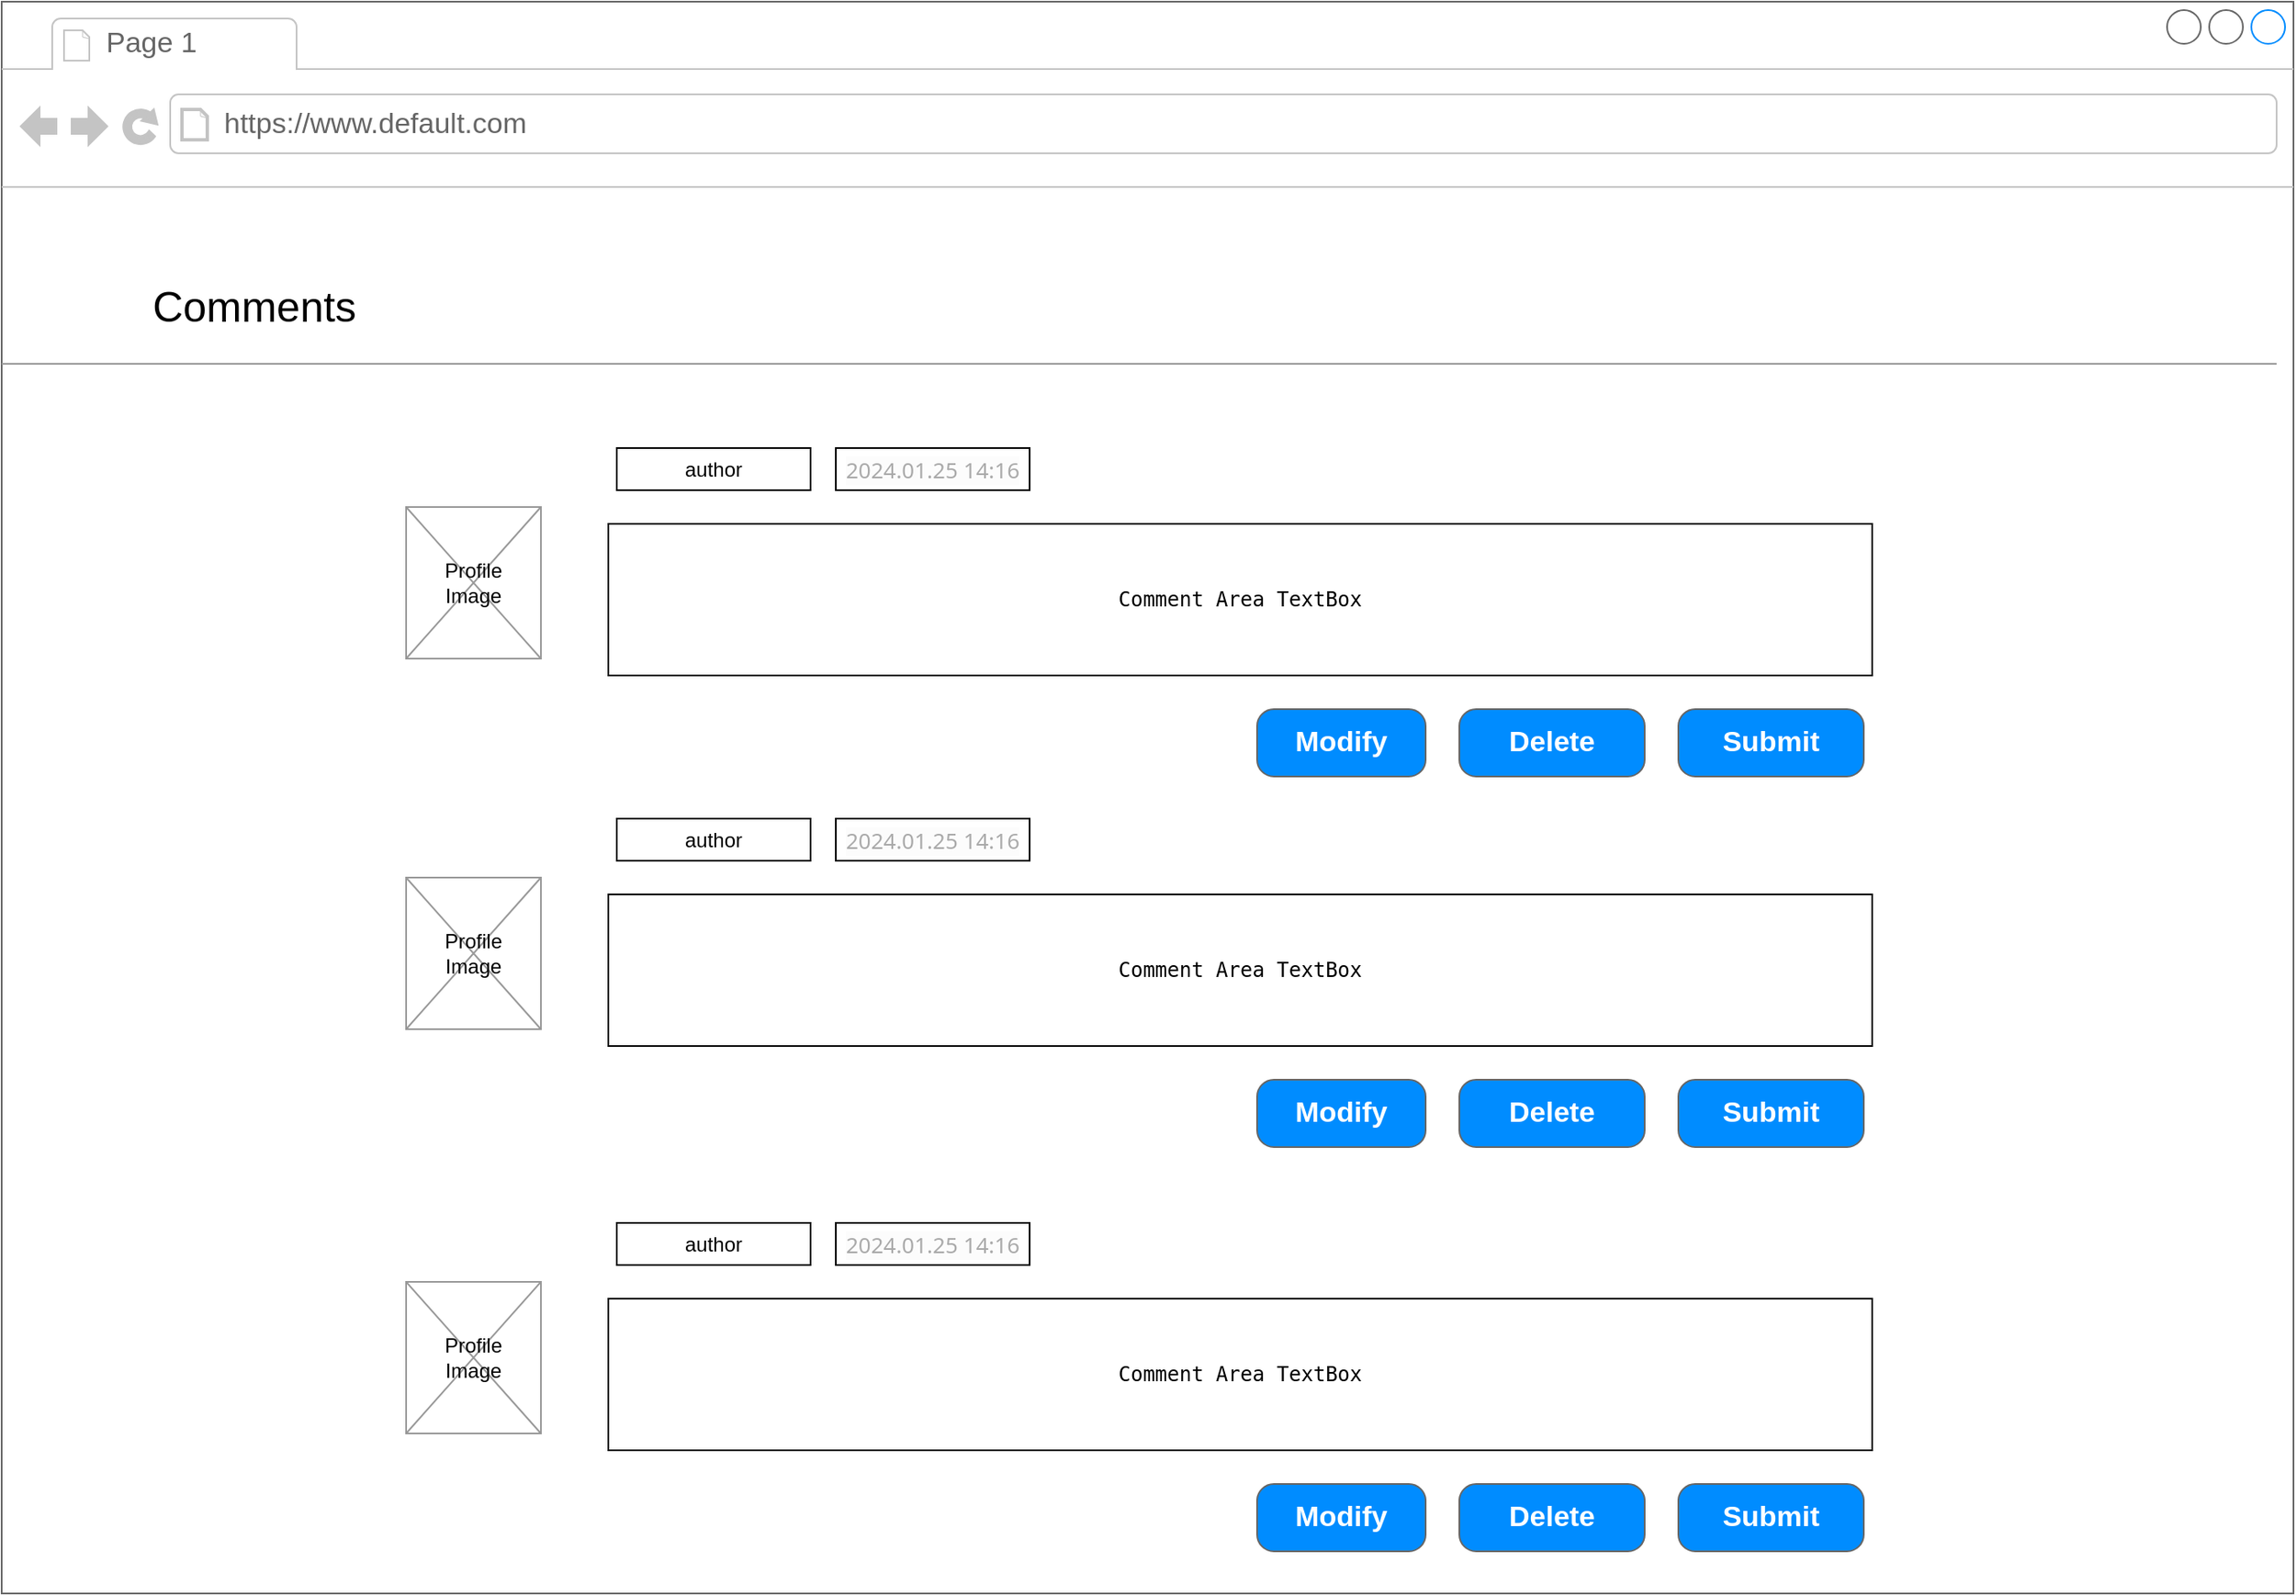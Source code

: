 <mxfile version="24.7.5">
  <diagram name="Page-1" id="2cc2dc42-3aac-f2a9-1cec-7a8b7cbee084">
    <mxGraphModel dx="934" dy="1040" grid="1" gridSize="10" guides="1" tooltips="1" connect="1" arrows="1" fold="1" page="1" pageScale="1" pageWidth="1100" pageHeight="850" background="none" math="0" shadow="0">
      <root>
        <mxCell id="0" />
        <mxCell id="1" parent="0" />
        <mxCell id="7026571954dc6520-1" value="" style="strokeWidth=1;shadow=0;dashed=0;align=center;html=1;shape=mxgraph.mockup.containers.browserWindow;rSize=0;strokeColor=#666666;mainText=,;recursiveResize=0;rounded=0;labelBackgroundColor=none;fontFamily=Verdana;fontSize=12" parent="1" vertex="1">
          <mxGeometry x="20" y="15" width="1360" height="945" as="geometry" />
        </mxCell>
        <mxCell id="7026571954dc6520-2" value="Page 1" style="strokeWidth=1;shadow=0;dashed=0;align=center;html=1;shape=mxgraph.mockup.containers.anchor;fontSize=17;fontColor=#666666;align=left;" parent="7026571954dc6520-1" vertex="1">
          <mxGeometry x="60" y="12" width="110" height="26" as="geometry" />
        </mxCell>
        <mxCell id="7026571954dc6520-3" value="https://www.default.com" style="strokeWidth=1;shadow=0;dashed=0;align=center;html=1;shape=mxgraph.mockup.containers.anchor;rSize=0;fontSize=17;fontColor=#666666;align=left;" parent="7026571954dc6520-1" vertex="1">
          <mxGeometry x="130" y="60" width="250" height="26" as="geometry" />
        </mxCell>
        <mxCell id="7026571954dc6520-21" value="" style="verticalLabelPosition=bottom;shadow=0;dashed=0;align=center;html=1;verticalAlign=top;strokeWidth=1;shape=mxgraph.mockup.markup.line;strokeColor=#999999;rounded=0;labelBackgroundColor=none;fillColor=#ffffff;fontFamily=Verdana;fontSize=12;fontColor=#000000;" parent="7026571954dc6520-1" vertex="1">
          <mxGeometry y="205" width="1350" height="20" as="geometry" />
        </mxCell>
        <mxCell id="7026571954dc6520-17" value="&lt;pre data-ke-type=&quot;codeblock&quot;&gt;&lt;br&gt;&lt;/pre&gt;" style="text;spacingTop=-5;whiteSpace=wrap;html=1;align=left;fontSize=12;fontFamily=Helvetica;fillColor=none;strokeColor=none;rounded=0;shadow=1;labelBackgroundColor=none;" parent="7026571954dc6520-1" vertex="1">
          <mxGeometry x="180" y="395" width="740" height="120" as="geometry" />
        </mxCell>
        <mxCell id="W8yCb6-o_cgSvQj_zucy-60" value="" style="group" vertex="1" connectable="0" parent="7026571954dc6520-1">
          <mxGeometry x="240" y="265" width="870" height="195" as="geometry" />
        </mxCell>
        <mxCell id="W8yCb6-o_cgSvQj_zucy-1" value="&lt;pre style=&quot;text-align: left;&quot; data-ke-type=&quot;codeblock&quot;&gt;Comment Area TextBox&lt;/pre&gt;" style="rounded=0;whiteSpace=wrap;html=1;" vertex="1" parent="W8yCb6-o_cgSvQj_zucy-60">
          <mxGeometry x="120" y="45" width="750" height="90" as="geometry" />
        </mxCell>
        <mxCell id="W8yCb6-o_cgSvQj_zucy-24" value="" style="group" vertex="1" connectable="0" parent="W8yCb6-o_cgSvQj_zucy-60">
          <mxGeometry width="870" height="195" as="geometry" />
        </mxCell>
        <mxCell id="7026571954dc6520-22" value="&lt;div&gt;&lt;/div&gt;" style="verticalLabelPosition=bottom;shadow=0;dashed=0;align=center;html=1;verticalAlign=top;strokeWidth=1;shape=mxgraph.mockup.graphics.simpleIcon;strokeColor=#999999;fillColor=#ffffff;rounded=0;labelBackgroundColor=none;fontFamily=Verdana;fontSize=12;fontColor=#000000;" parent="W8yCb6-o_cgSvQj_zucy-24" vertex="1">
          <mxGeometry y="35" width="80" height="90" as="geometry" />
        </mxCell>
        <mxCell id="W8yCb6-o_cgSvQj_zucy-2" value="Profile Image" style="text;html=1;align=center;verticalAlign=middle;whiteSpace=wrap;rounded=0;" vertex="1" parent="W8yCb6-o_cgSvQj_zucy-24">
          <mxGeometry x="10" y="65" width="60" height="30" as="geometry" />
        </mxCell>
        <mxCell id="W8yCb6-o_cgSvQj_zucy-3" value="Modify" style="strokeWidth=1;shadow=0;dashed=0;align=center;html=1;shape=mxgraph.mockup.buttons.button;strokeColor=#666666;fontColor=#ffffff;mainText=;buttonStyle=round;fontSize=17;fontStyle=1;fillColor=#008cff;whiteSpace=wrap;" vertex="1" parent="W8yCb6-o_cgSvQj_zucy-24">
          <mxGeometry x="505" y="155" width="100" height="40" as="geometry" />
        </mxCell>
        <mxCell id="W8yCb6-o_cgSvQj_zucy-5" value="Submit" style="strokeWidth=1;shadow=0;dashed=0;align=center;html=1;shape=mxgraph.mockup.buttons.button;strokeColor=#666666;fontColor=#ffffff;mainText=;buttonStyle=round;fontSize=17;fontStyle=1;fillColor=#008cff;whiteSpace=wrap;" vertex="1" parent="W8yCb6-o_cgSvQj_zucy-24">
          <mxGeometry x="755" y="155" width="110" height="40" as="geometry" />
        </mxCell>
        <mxCell id="W8yCb6-o_cgSvQj_zucy-4" value="Delete" style="strokeWidth=1;shadow=0;dashed=0;align=center;html=1;shape=mxgraph.mockup.buttons.button;strokeColor=#666666;fontColor=#ffffff;mainText=;buttonStyle=round;fontSize=17;fontStyle=1;fillColor=#008cff;whiteSpace=wrap;" vertex="1" parent="W8yCb6-o_cgSvQj_zucy-24">
          <mxGeometry x="625" y="155" width="110" height="40" as="geometry" />
        </mxCell>
        <mxCell id="W8yCb6-o_cgSvQj_zucy-6" value="author" style="rounded=0;whiteSpace=wrap;html=1;" vertex="1" parent="W8yCb6-o_cgSvQj_zucy-24">
          <mxGeometry x="125" width="115" height="25" as="geometry" />
        </mxCell>
        <mxCell id="W8yCb6-o_cgSvQj_zucy-8" value="&lt;span style=&quot;color: rgb(170, 170, 170); font-family: &amp;quot;Noto Sans&amp;quot;, sans-serif; font-style: normal; font-variant-ligatures: normal; font-variant-caps: normal; font-weight: 400; letter-spacing: normal; orphans: 2; text-align: left; text-indent: 0px; text-transform: none; widows: 2; word-spacing: 0px; -webkit-text-stroke-width: 0px; white-space: normal; background-color: rgb(252, 252, 252); text-decoration-thickness: initial; text-decoration-style: initial; text-decoration-color: initial; float: none; display: inline !important;&quot;&gt;&lt;font style=&quot;font-size: 13px;&quot;&gt;2024.01.25 14:16&lt;/font&gt;&lt;/span&gt;" style="rounded=0;whiteSpace=wrap;html=1;" vertex="1" parent="W8yCb6-o_cgSvQj_zucy-24">
          <mxGeometry x="255" width="115" height="25" as="geometry" />
        </mxCell>
        <mxCell id="W8yCb6-o_cgSvQj_zucy-61" value="" style="group" vertex="1" connectable="0" parent="7026571954dc6520-1">
          <mxGeometry x="240" y="485" width="870" height="195" as="geometry" />
        </mxCell>
        <mxCell id="W8yCb6-o_cgSvQj_zucy-62" value="&lt;pre style=&quot;text-align: left;&quot; data-ke-type=&quot;codeblock&quot;&gt;Comment Area TextBox&lt;/pre&gt;" style="rounded=0;whiteSpace=wrap;html=1;" vertex="1" parent="W8yCb6-o_cgSvQj_zucy-61">
          <mxGeometry x="120" y="45" width="750" height="90" as="geometry" />
        </mxCell>
        <mxCell id="W8yCb6-o_cgSvQj_zucy-63" value="" style="group" vertex="1" connectable="0" parent="W8yCb6-o_cgSvQj_zucy-61">
          <mxGeometry width="870" height="195" as="geometry" />
        </mxCell>
        <mxCell id="W8yCb6-o_cgSvQj_zucy-64" value="&lt;div&gt;&lt;/div&gt;" style="verticalLabelPosition=bottom;shadow=0;dashed=0;align=center;html=1;verticalAlign=top;strokeWidth=1;shape=mxgraph.mockup.graphics.simpleIcon;strokeColor=#999999;fillColor=#ffffff;rounded=0;labelBackgroundColor=none;fontFamily=Verdana;fontSize=12;fontColor=#000000;" vertex="1" parent="W8yCb6-o_cgSvQj_zucy-63">
          <mxGeometry y="35" width="80" height="90" as="geometry" />
        </mxCell>
        <mxCell id="W8yCb6-o_cgSvQj_zucy-65" value="Profile Image" style="text;html=1;align=center;verticalAlign=middle;whiteSpace=wrap;rounded=0;" vertex="1" parent="W8yCb6-o_cgSvQj_zucy-63">
          <mxGeometry x="10" y="65" width="60" height="30" as="geometry" />
        </mxCell>
        <mxCell id="W8yCb6-o_cgSvQj_zucy-66" value="Modify" style="strokeWidth=1;shadow=0;dashed=0;align=center;html=1;shape=mxgraph.mockup.buttons.button;strokeColor=#666666;fontColor=#ffffff;mainText=;buttonStyle=round;fontSize=17;fontStyle=1;fillColor=#008cff;whiteSpace=wrap;" vertex="1" parent="W8yCb6-o_cgSvQj_zucy-63">
          <mxGeometry x="505" y="155" width="100" height="40" as="geometry" />
        </mxCell>
        <mxCell id="W8yCb6-o_cgSvQj_zucy-67" value="Submit" style="strokeWidth=1;shadow=0;dashed=0;align=center;html=1;shape=mxgraph.mockup.buttons.button;strokeColor=#666666;fontColor=#ffffff;mainText=;buttonStyle=round;fontSize=17;fontStyle=1;fillColor=#008cff;whiteSpace=wrap;" vertex="1" parent="W8yCb6-o_cgSvQj_zucy-63">
          <mxGeometry x="755" y="155" width="110" height="40" as="geometry" />
        </mxCell>
        <mxCell id="W8yCb6-o_cgSvQj_zucy-68" value="Delete" style="strokeWidth=1;shadow=0;dashed=0;align=center;html=1;shape=mxgraph.mockup.buttons.button;strokeColor=#666666;fontColor=#ffffff;mainText=;buttonStyle=round;fontSize=17;fontStyle=1;fillColor=#008cff;whiteSpace=wrap;" vertex="1" parent="W8yCb6-o_cgSvQj_zucy-63">
          <mxGeometry x="625" y="155" width="110" height="40" as="geometry" />
        </mxCell>
        <mxCell id="W8yCb6-o_cgSvQj_zucy-69" value="author" style="rounded=0;whiteSpace=wrap;html=1;" vertex="1" parent="W8yCb6-o_cgSvQj_zucy-63">
          <mxGeometry x="125" width="115" height="25" as="geometry" />
        </mxCell>
        <mxCell id="W8yCb6-o_cgSvQj_zucy-70" value="&lt;span style=&quot;color: rgb(170, 170, 170); font-family: &amp;quot;Noto Sans&amp;quot;, sans-serif; font-style: normal; font-variant-ligatures: normal; font-variant-caps: normal; font-weight: 400; letter-spacing: normal; orphans: 2; text-align: left; text-indent: 0px; text-transform: none; widows: 2; word-spacing: 0px; -webkit-text-stroke-width: 0px; white-space: normal; background-color: rgb(252, 252, 252); text-decoration-thickness: initial; text-decoration-style: initial; text-decoration-color: initial; float: none; display: inline !important;&quot;&gt;&lt;font style=&quot;font-size: 13px;&quot;&gt;2024.01.25 14:16&lt;/font&gt;&lt;/span&gt;" style="rounded=0;whiteSpace=wrap;html=1;" vertex="1" parent="W8yCb6-o_cgSvQj_zucy-63">
          <mxGeometry x="255" width="115" height="25" as="geometry" />
        </mxCell>
        <mxCell id="W8yCb6-o_cgSvQj_zucy-71" value="" style="group" vertex="1" connectable="0" parent="7026571954dc6520-1">
          <mxGeometry x="240" y="725" width="870" height="195" as="geometry" />
        </mxCell>
        <mxCell id="W8yCb6-o_cgSvQj_zucy-72" value="&lt;pre style=&quot;text-align: left;&quot; data-ke-type=&quot;codeblock&quot;&gt;Comment Area TextBox&lt;/pre&gt;" style="rounded=0;whiteSpace=wrap;html=1;" vertex="1" parent="W8yCb6-o_cgSvQj_zucy-71">
          <mxGeometry x="120" y="45" width="750" height="90" as="geometry" />
        </mxCell>
        <mxCell id="W8yCb6-o_cgSvQj_zucy-73" value="" style="group" vertex="1" connectable="0" parent="W8yCb6-o_cgSvQj_zucy-71">
          <mxGeometry width="870" height="195" as="geometry" />
        </mxCell>
        <mxCell id="W8yCb6-o_cgSvQj_zucy-74" value="&lt;div&gt;&lt;/div&gt;" style="verticalLabelPosition=bottom;shadow=0;dashed=0;align=center;html=1;verticalAlign=top;strokeWidth=1;shape=mxgraph.mockup.graphics.simpleIcon;strokeColor=#999999;fillColor=#ffffff;rounded=0;labelBackgroundColor=none;fontFamily=Verdana;fontSize=12;fontColor=#000000;" vertex="1" parent="W8yCb6-o_cgSvQj_zucy-73">
          <mxGeometry y="35" width="80" height="90" as="geometry" />
        </mxCell>
        <mxCell id="W8yCb6-o_cgSvQj_zucy-75" value="Profile Image" style="text;html=1;align=center;verticalAlign=middle;whiteSpace=wrap;rounded=0;" vertex="1" parent="W8yCb6-o_cgSvQj_zucy-73">
          <mxGeometry x="10" y="65" width="60" height="30" as="geometry" />
        </mxCell>
        <mxCell id="W8yCb6-o_cgSvQj_zucy-76" value="Modify" style="strokeWidth=1;shadow=0;dashed=0;align=center;html=1;shape=mxgraph.mockup.buttons.button;strokeColor=#666666;fontColor=#ffffff;mainText=;buttonStyle=round;fontSize=17;fontStyle=1;fillColor=#008cff;whiteSpace=wrap;" vertex="1" parent="W8yCb6-o_cgSvQj_zucy-73">
          <mxGeometry x="505" y="155" width="100" height="40" as="geometry" />
        </mxCell>
        <mxCell id="W8yCb6-o_cgSvQj_zucy-77" value="Submit" style="strokeWidth=1;shadow=0;dashed=0;align=center;html=1;shape=mxgraph.mockup.buttons.button;strokeColor=#666666;fontColor=#ffffff;mainText=;buttonStyle=round;fontSize=17;fontStyle=1;fillColor=#008cff;whiteSpace=wrap;" vertex="1" parent="W8yCb6-o_cgSvQj_zucy-73">
          <mxGeometry x="755" y="155" width="110" height="40" as="geometry" />
        </mxCell>
        <mxCell id="W8yCb6-o_cgSvQj_zucy-78" value="Delete" style="strokeWidth=1;shadow=0;dashed=0;align=center;html=1;shape=mxgraph.mockup.buttons.button;strokeColor=#666666;fontColor=#ffffff;mainText=;buttonStyle=round;fontSize=17;fontStyle=1;fillColor=#008cff;whiteSpace=wrap;" vertex="1" parent="W8yCb6-o_cgSvQj_zucy-73">
          <mxGeometry x="625" y="155" width="110" height="40" as="geometry" />
        </mxCell>
        <mxCell id="W8yCb6-o_cgSvQj_zucy-79" value="author" style="rounded=0;whiteSpace=wrap;html=1;" vertex="1" parent="W8yCb6-o_cgSvQj_zucy-73">
          <mxGeometry x="125" width="115" height="25" as="geometry" />
        </mxCell>
        <mxCell id="W8yCb6-o_cgSvQj_zucy-80" value="&lt;span style=&quot;color: rgb(170, 170, 170); font-family: &amp;quot;Noto Sans&amp;quot;, sans-serif; font-style: normal; font-variant-ligatures: normal; font-variant-caps: normal; font-weight: 400; letter-spacing: normal; orphans: 2; text-align: left; text-indent: 0px; text-transform: none; widows: 2; word-spacing: 0px; -webkit-text-stroke-width: 0px; white-space: normal; background-color: rgb(252, 252, 252); text-decoration-thickness: initial; text-decoration-style: initial; text-decoration-color: initial; float: none; display: inline !important;&quot;&gt;&lt;font style=&quot;font-size: 13px;&quot;&gt;2024.01.25 14:16&lt;/font&gt;&lt;/span&gt;" style="rounded=0;whiteSpace=wrap;html=1;" vertex="1" parent="W8yCb6-o_cgSvQj_zucy-73">
          <mxGeometry x="255" width="115" height="25" as="geometry" />
        </mxCell>
        <mxCell id="W8yCb6-o_cgSvQj_zucy-82" value="&lt;font style=&quot;font-size: 25px;&quot;&gt;Comments&lt;/font&gt;" style="text;html=1;align=center;verticalAlign=middle;whiteSpace=wrap;rounded=0;" vertex="1" parent="7026571954dc6520-1">
          <mxGeometry x="60" y="165" width="180" height="30" as="geometry" />
        </mxCell>
      </root>
    </mxGraphModel>
  </diagram>
</mxfile>
